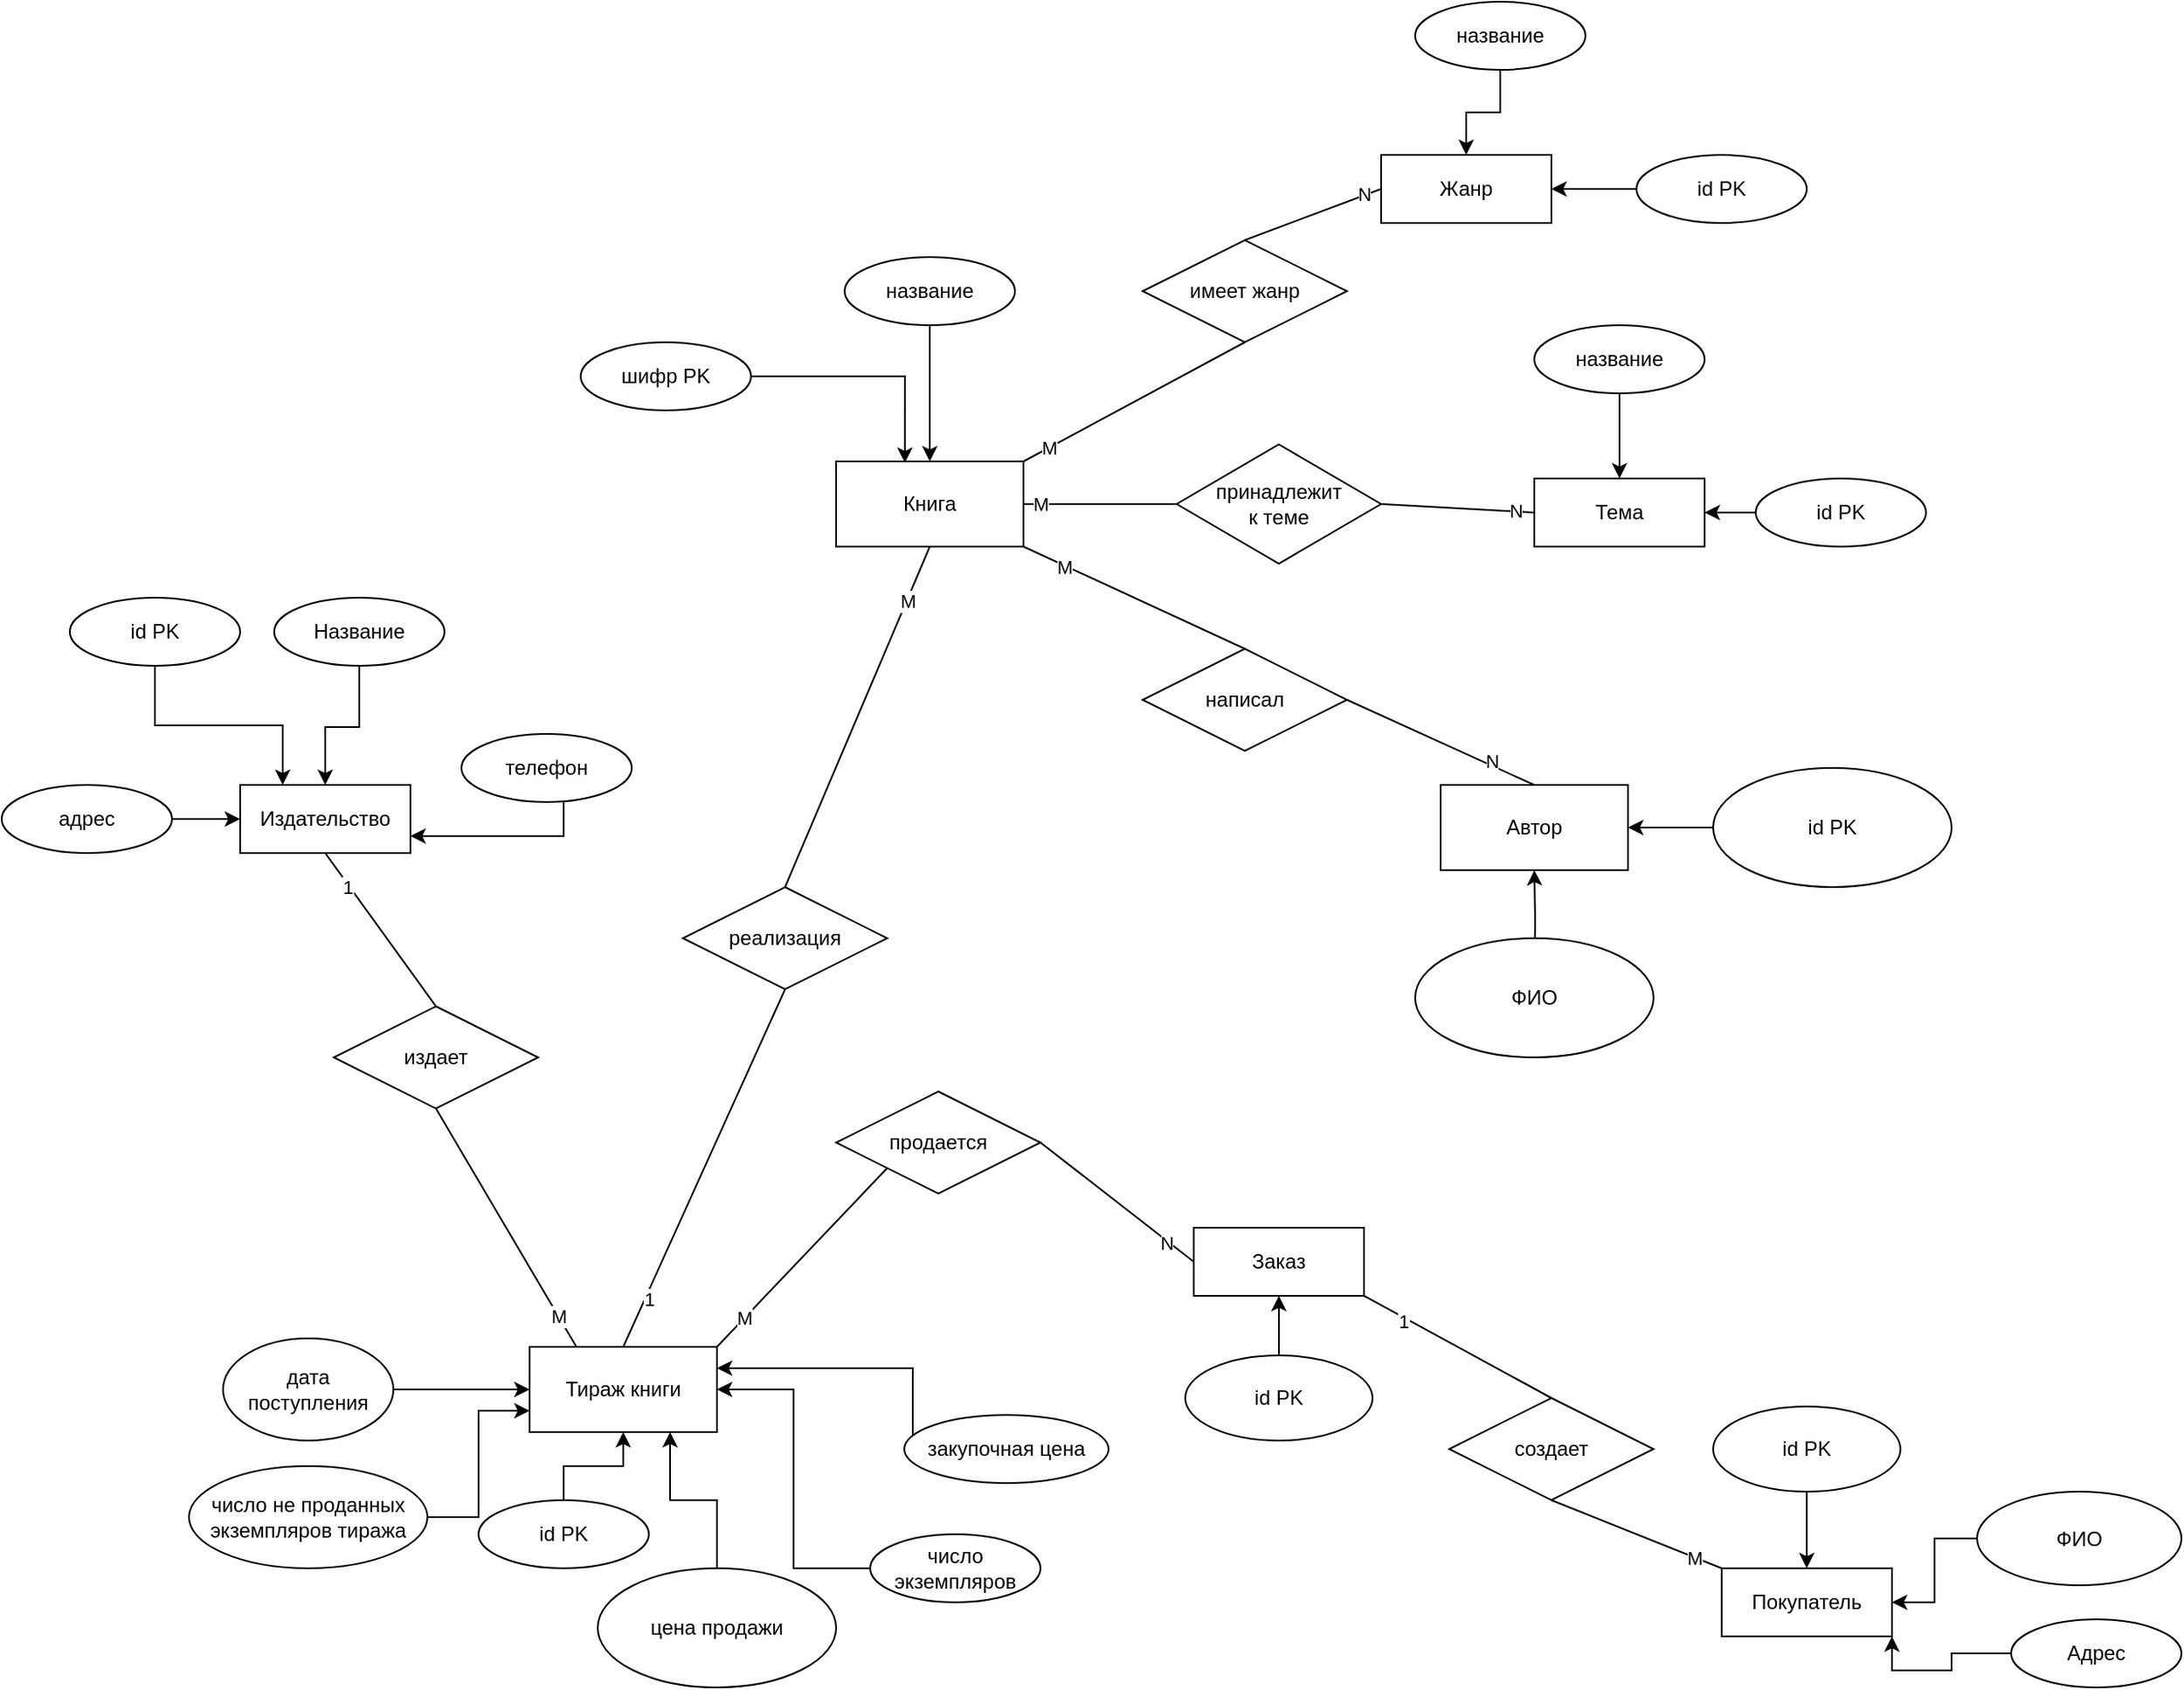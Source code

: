<mxfile version="28.1.2">
  <diagram name="Page-1" id="4gY1-9q_Mk5y2YA-QHFZ">
    <mxGraphModel dx="1892" dy="722" grid="1" gridSize="10" guides="1" tooltips="1" connect="1" arrows="1" fold="1" page="1" pageScale="1" pageWidth="850" pageHeight="1100" math="0" shadow="0">
      <root>
        <mxCell id="0" />
        <mxCell id="1" parent="0" />
        <mxCell id="9Se3oxlIsE2VvD1E5Tmt-3" value="Книга" style="html=1;whiteSpace=wrap;" parent="1" vertex="1">
          <mxGeometry x="210" y="360" width="110" height="50" as="geometry" />
        </mxCell>
        <mxCell id="9Se3oxlIsE2VvD1E5Tmt-8" value="шифр PK" style="ellipse;whiteSpace=wrap;html=1;" parent="1" vertex="1">
          <mxGeometry x="60" y="290" width="100" height="40" as="geometry" />
        </mxCell>
        <mxCell id="9Se3oxlIsE2VvD1E5Tmt-14" style="edgeStyle=orthogonalEdgeStyle;rounded=0;orthogonalLoop=1;jettySize=auto;html=1;entryX=0.5;entryY=0;entryDx=0;entryDy=0;" parent="1" source="9Se3oxlIsE2VvD1E5Tmt-11" target="9Se3oxlIsE2VvD1E5Tmt-3" edge="1">
          <mxGeometry relative="1" as="geometry" />
        </mxCell>
        <mxCell id="9Se3oxlIsE2VvD1E5Tmt-11" value="название" style="ellipse;whiteSpace=wrap;html=1;" parent="1" vertex="1">
          <mxGeometry x="215" y="240" width="100" height="40" as="geometry" />
        </mxCell>
        <mxCell id="9Se3oxlIsE2VvD1E5Tmt-16" style="edgeStyle=orthogonalEdgeStyle;rounded=0;orthogonalLoop=1;jettySize=auto;html=1;entryX=0.367;entryY=0.016;entryDx=0;entryDy=0;entryPerimeter=0;" parent="1" source="9Se3oxlIsE2VvD1E5Tmt-8" target="9Se3oxlIsE2VvD1E5Tmt-3" edge="1">
          <mxGeometry relative="1" as="geometry">
            <Array as="points">
              <mxPoint x="250" y="310" />
            </Array>
          </mxGeometry>
        </mxCell>
        <mxCell id="9Se3oxlIsE2VvD1E5Tmt-17" value="Тираж книги" style="html=1;whiteSpace=wrap;" parent="1" vertex="1">
          <mxGeometry x="30" y="880" width="110" height="50" as="geometry" />
        </mxCell>
        <mxCell id="9Se3oxlIsE2VvD1E5Tmt-26" style="edgeStyle=orthogonalEdgeStyle;rounded=0;orthogonalLoop=1;jettySize=auto;html=1;entryX=0;entryY=0.5;entryDx=0;entryDy=0;" parent="1" source="9Se3oxlIsE2VvD1E5Tmt-18" target="9Se3oxlIsE2VvD1E5Tmt-17" edge="1">
          <mxGeometry relative="1" as="geometry" />
        </mxCell>
        <mxCell id="9Se3oxlIsE2VvD1E5Tmt-18" value="дата поступления" style="ellipse;whiteSpace=wrap;html=1;" parent="1" vertex="1">
          <mxGeometry x="-150" y="875" width="100" height="60" as="geometry" />
        </mxCell>
        <mxCell id="9Se3oxlIsE2VvD1E5Tmt-29" style="edgeStyle=orthogonalEdgeStyle;rounded=0;orthogonalLoop=1;jettySize=auto;html=1;entryX=1;entryY=0.25;entryDx=0;entryDy=0;" parent="1" source="9Se3oxlIsE2VvD1E5Tmt-20" target="9Se3oxlIsE2VvD1E5Tmt-17" edge="1">
          <mxGeometry relative="1" as="geometry">
            <Array as="points">
              <mxPoint x="255" y="892" />
            </Array>
          </mxGeometry>
        </mxCell>
        <mxCell id="9Se3oxlIsE2VvD1E5Tmt-20" value="закупочная цена" style="ellipse;whiteSpace=wrap;html=1;" parent="1" vertex="1">
          <mxGeometry x="250" y="920" width="120" height="40" as="geometry" />
        </mxCell>
        <mxCell id="9Se3oxlIsE2VvD1E5Tmt-23" style="edgeStyle=orthogonalEdgeStyle;rounded=0;orthogonalLoop=1;jettySize=auto;html=1;entryX=1;entryY=0.5;entryDx=0;entryDy=0;" parent="1" source="9Se3oxlIsE2VvD1E5Tmt-21" target="9Se3oxlIsE2VvD1E5Tmt-17" edge="1">
          <mxGeometry relative="1" as="geometry" />
        </mxCell>
        <mxCell id="9Se3oxlIsE2VvD1E5Tmt-21" value="число экземпляров" style="ellipse;whiteSpace=wrap;html=1;" parent="1" vertex="1">
          <mxGeometry x="230" y="990" width="100" height="40" as="geometry" />
        </mxCell>
        <mxCell id="9Se3oxlIsE2VvD1E5Tmt-27" style="edgeStyle=orthogonalEdgeStyle;rounded=0;orthogonalLoop=1;jettySize=auto;html=1;entryX=0;entryY=0.75;entryDx=0;entryDy=0;" parent="1" source="9Se3oxlIsE2VvD1E5Tmt-22" target="9Se3oxlIsE2VvD1E5Tmt-17" edge="1">
          <mxGeometry relative="1" as="geometry" />
        </mxCell>
        <mxCell id="9Se3oxlIsE2VvD1E5Tmt-22" value="число не проданных экземпляров тиража" style="ellipse;whiteSpace=wrap;html=1;" parent="1" vertex="1">
          <mxGeometry x="-170" y="950" width="140" height="60" as="geometry" />
        </mxCell>
        <mxCell id="9Se3oxlIsE2VvD1E5Tmt-36" value="реализация" style="shape=rhombus;perimeter=rhombusPerimeter;whiteSpace=wrap;html=1;align=center;" parent="1" vertex="1">
          <mxGeometry x="120" y="610" width="120" height="60" as="geometry" />
        </mxCell>
        <mxCell id="9Se3oxlIsE2VvD1E5Tmt-47" value="" style="endArrow=none;html=1;rounded=0;exitX=0.5;exitY=1;exitDx=0;exitDy=0;entryX=0.5;entryY=0;entryDx=0;entryDy=0;" parent="1" source="9Se3oxlIsE2VvD1E5Tmt-3" target="9Se3oxlIsE2VvD1E5Tmt-36" edge="1">
          <mxGeometry relative="1" as="geometry">
            <mxPoint x="160" y="480" as="sourcePoint" />
            <mxPoint x="320" y="480" as="targetPoint" />
          </mxGeometry>
        </mxCell>
        <mxCell id="9Se3oxlIsE2VvD1E5Tmt-49" value="M" style="edgeLabel;html=1;align=center;verticalAlign=middle;resizable=0;points=[];" parent="9Se3oxlIsE2VvD1E5Tmt-47" vertex="1" connectable="0">
          <mxGeometry x="-0.678" relative="1" as="geometry">
            <mxPoint as="offset" />
          </mxGeometry>
        </mxCell>
        <mxCell id="9Se3oxlIsE2VvD1E5Tmt-48" value="" style="endArrow=none;html=1;rounded=0;entryX=0.5;entryY=1;entryDx=0;entryDy=0;exitX=0.5;exitY=0;exitDx=0;exitDy=0;" parent="1" source="9Se3oxlIsE2VvD1E5Tmt-17" target="9Se3oxlIsE2VvD1E5Tmt-36" edge="1">
          <mxGeometry relative="1" as="geometry">
            <mxPoint x="10" y="790" as="sourcePoint" />
            <mxPoint x="170" y="790" as="targetPoint" />
          </mxGeometry>
        </mxCell>
        <mxCell id="9Se3oxlIsE2VvD1E5Tmt-51" value="1" style="edgeLabel;html=1;align=center;verticalAlign=middle;resizable=0;points=[];" parent="9Se3oxlIsE2VvD1E5Tmt-48" vertex="1" connectable="0">
          <mxGeometry x="-0.727" y="-1" relative="1" as="geometry">
            <mxPoint x="1" as="offset" />
          </mxGeometry>
        </mxCell>
        <mxCell id="9Se3oxlIsE2VvD1E5Tmt-52" value="Тема" style="whiteSpace=wrap;html=1;align=center;" parent="1" vertex="1">
          <mxGeometry x="620" y="370" width="100" height="40" as="geometry" />
        </mxCell>
        <mxCell id="9Se3oxlIsE2VvD1E5Tmt-53" value="принадлежит&lt;div&gt;к теме&lt;/div&gt;" style="shape=rhombus;perimeter=rhombusPerimeter;whiteSpace=wrap;html=1;align=center;" parent="1" vertex="1">
          <mxGeometry x="410" y="350" width="120" height="70" as="geometry" />
        </mxCell>
        <mxCell id="9Se3oxlIsE2VvD1E5Tmt-55" value="" style="endArrow=none;html=1;rounded=0;exitX=1;exitY=0.5;exitDx=0;exitDy=0;entryX=0;entryY=0.5;entryDx=0;entryDy=0;" parent="1" source="9Se3oxlIsE2VvD1E5Tmt-3" target="9Se3oxlIsE2VvD1E5Tmt-53" edge="1">
          <mxGeometry relative="1" as="geometry">
            <mxPoint x="280" y="480" as="sourcePoint" />
            <mxPoint x="440" y="480" as="targetPoint" />
          </mxGeometry>
        </mxCell>
        <mxCell id="9Se3oxlIsE2VvD1E5Tmt-57" value="M" style="edgeLabel;html=1;align=center;verticalAlign=middle;resizable=0;points=[];" parent="9Se3oxlIsE2VvD1E5Tmt-55" vertex="1" connectable="0">
          <mxGeometry x="-0.774" relative="1" as="geometry">
            <mxPoint as="offset" />
          </mxGeometry>
        </mxCell>
        <mxCell id="9Se3oxlIsE2VvD1E5Tmt-56" value="" style="endArrow=none;html=1;rounded=0;exitX=1;exitY=0.5;exitDx=0;exitDy=0;entryX=0;entryY=0.5;entryDx=0;entryDy=0;" parent="1" source="9Se3oxlIsE2VvD1E5Tmt-53" target="9Se3oxlIsE2VvD1E5Tmt-52" edge="1">
          <mxGeometry relative="1" as="geometry">
            <mxPoint x="420" y="460" as="sourcePoint" />
            <mxPoint x="580" y="460" as="targetPoint" />
          </mxGeometry>
        </mxCell>
        <mxCell id="9Se3oxlIsE2VvD1E5Tmt-58" value="N" style="edgeLabel;html=1;align=center;verticalAlign=middle;resizable=0;points=[];" parent="9Se3oxlIsE2VvD1E5Tmt-56" vertex="1" connectable="0">
          <mxGeometry x="0.755" y="1" relative="1" as="geometry">
            <mxPoint as="offset" />
          </mxGeometry>
        </mxCell>
        <mxCell id="9Se3oxlIsE2VvD1E5Tmt-60" style="edgeStyle=orthogonalEdgeStyle;rounded=0;orthogonalLoop=1;jettySize=auto;html=1;entryX=0.5;entryY=0;entryDx=0;entryDy=0;" parent="1" source="9Se3oxlIsE2VvD1E5Tmt-59" target="9Se3oxlIsE2VvD1E5Tmt-52" edge="1">
          <mxGeometry relative="1" as="geometry" />
        </mxCell>
        <mxCell id="9Se3oxlIsE2VvD1E5Tmt-59" value="название" style="ellipse;whiteSpace=wrap;html=1;align=center;" parent="1" vertex="1">
          <mxGeometry x="620" y="280" width="100" height="40" as="geometry" />
        </mxCell>
        <mxCell id="9Se3oxlIsE2VvD1E5Tmt-62" style="edgeStyle=orthogonalEdgeStyle;rounded=0;orthogonalLoop=1;jettySize=auto;html=1;entryX=1;entryY=0.5;entryDx=0;entryDy=0;" parent="1" source="9Se3oxlIsE2VvD1E5Tmt-61" target="9Se3oxlIsE2VvD1E5Tmt-52" edge="1">
          <mxGeometry relative="1" as="geometry" />
        </mxCell>
        <mxCell id="9Se3oxlIsE2VvD1E5Tmt-61" value="id PK" style="ellipse;whiteSpace=wrap;html=1;align=center;" parent="1" vertex="1">
          <mxGeometry x="750" y="370" width="100" height="40" as="geometry" />
        </mxCell>
        <mxCell id="9Se3oxlIsE2VvD1E5Tmt-67" style="edgeStyle=orthogonalEdgeStyle;rounded=0;orthogonalLoop=1;jettySize=auto;html=1;entryX=0.5;entryY=1;entryDx=0;entryDy=0;" parent="1" source="9Se3oxlIsE2VvD1E5Tmt-66" target="9Se3oxlIsE2VvD1E5Tmt-17" edge="1">
          <mxGeometry relative="1" as="geometry" />
        </mxCell>
        <mxCell id="9Se3oxlIsE2VvD1E5Tmt-66" value="id PK" style="ellipse;whiteSpace=wrap;html=1;align=center;" parent="1" vertex="1">
          <mxGeometry y="970" width="100" height="40" as="geometry" />
        </mxCell>
        <mxCell id="W8SGmFH3baPtPfJe9Yov-1" value="Автор" style="html=1;whiteSpace=wrap;" parent="1" vertex="1">
          <mxGeometry x="565" y="550" width="110" height="50" as="geometry" />
        </mxCell>
        <mxCell id="W8SGmFH3baPtPfJe9Yov-4" style="edgeStyle=orthogonalEdgeStyle;rounded=0;orthogonalLoop=1;jettySize=auto;html=1;entryX=0.5;entryY=1;entryDx=0;entryDy=0;" parent="1" target="W8SGmFH3baPtPfJe9Yov-1" edge="1">
          <mxGeometry relative="1" as="geometry">
            <mxPoint x="620" y="660.0" as="sourcePoint" />
          </mxGeometry>
        </mxCell>
        <mxCell id="W8SGmFH3baPtPfJe9Yov-2" value="ФИО" style="ellipse;whiteSpace=wrap;html=1;" parent="1" vertex="1">
          <mxGeometry x="550" y="640" width="140" height="70" as="geometry" />
        </mxCell>
        <mxCell id="W8SGmFH3baPtPfJe9Yov-5" style="edgeStyle=orthogonalEdgeStyle;rounded=0;orthogonalLoop=1;jettySize=auto;html=1;entryX=1;entryY=0.5;entryDx=0;entryDy=0;" parent="1" source="W8SGmFH3baPtPfJe9Yov-3" target="W8SGmFH3baPtPfJe9Yov-1" edge="1">
          <mxGeometry relative="1" as="geometry" />
        </mxCell>
        <mxCell id="W8SGmFH3baPtPfJe9Yov-3" value="id PK" style="ellipse;whiteSpace=wrap;html=1;" parent="1" vertex="1">
          <mxGeometry x="725" y="540" width="140" height="70" as="geometry" />
        </mxCell>
        <mxCell id="W8SGmFH3baPtPfJe9Yov-11" value="написал" style="shape=rhombus;perimeter=rhombusPerimeter;whiteSpace=wrap;html=1;align=center;" parent="1" vertex="1">
          <mxGeometry x="390" y="470" width="120" height="60" as="geometry" />
        </mxCell>
        <mxCell id="W8SGmFH3baPtPfJe9Yov-12" value="" style="endArrow=none;html=1;rounded=0;exitX=1;exitY=1;exitDx=0;exitDy=0;entryX=0.5;entryY=0;entryDx=0;entryDy=0;" parent="1" source="9Se3oxlIsE2VvD1E5Tmt-3" target="W8SGmFH3baPtPfJe9Yov-11" edge="1">
          <mxGeometry relative="1" as="geometry">
            <mxPoint x="420" y="610" as="sourcePoint" />
            <mxPoint x="580" y="610" as="targetPoint" />
          </mxGeometry>
        </mxCell>
        <mxCell id="W8SGmFH3baPtPfJe9Yov-13" value="M" style="edgeLabel;html=1;align=center;verticalAlign=middle;resizable=0;points=[];" parent="W8SGmFH3baPtPfJe9Yov-12" vertex="1" connectable="0">
          <mxGeometry x="-0.638" y="-1" relative="1" as="geometry">
            <mxPoint x="1" as="offset" />
          </mxGeometry>
        </mxCell>
        <mxCell id="W8SGmFH3baPtPfJe9Yov-14" value="" style="endArrow=none;html=1;rounded=0;exitX=1;exitY=0.5;exitDx=0;exitDy=0;entryX=0.5;entryY=0;entryDx=0;entryDy=0;" parent="1" source="W8SGmFH3baPtPfJe9Yov-11" target="W8SGmFH3baPtPfJe9Yov-1" edge="1">
          <mxGeometry relative="1" as="geometry">
            <mxPoint x="445" y="620" as="sourcePoint" />
            <mxPoint x="605" y="620" as="targetPoint" />
          </mxGeometry>
        </mxCell>
        <mxCell id="W8SGmFH3baPtPfJe9Yov-15" value="N" style="edgeLabel;html=1;align=center;verticalAlign=middle;resizable=0;points=[];" parent="W8SGmFH3baPtPfJe9Yov-14" vertex="1" connectable="0">
          <mxGeometry x="0.521" y="3" relative="1" as="geometry">
            <mxPoint as="offset" />
          </mxGeometry>
        </mxCell>
        <mxCell id="W8SGmFH3baPtPfJe9Yov-16" value="Издательство" style="whiteSpace=wrap;html=1;align=center;" parent="1" vertex="1">
          <mxGeometry x="-140" y="550" width="100" height="40" as="geometry" />
        </mxCell>
        <mxCell id="W8SGmFH3baPtPfJe9Yov-29" style="edgeStyle=orthogonalEdgeStyle;rounded=0;orthogonalLoop=1;jettySize=auto;html=1;entryX=0.25;entryY=0;entryDx=0;entryDy=0;" parent="1" source="W8SGmFH3baPtPfJe9Yov-17" target="W8SGmFH3baPtPfJe9Yov-16" edge="1">
          <mxGeometry relative="1" as="geometry" />
        </mxCell>
        <mxCell id="W8SGmFH3baPtPfJe9Yov-17" value="id PK" style="ellipse;whiteSpace=wrap;html=1;align=center;" parent="1" vertex="1">
          <mxGeometry x="-240" y="440" width="100" height="40" as="geometry" />
        </mxCell>
        <mxCell id="W8SGmFH3baPtPfJe9Yov-20" style="edgeStyle=orthogonalEdgeStyle;rounded=0;orthogonalLoop=1;jettySize=auto;html=1;" parent="1" source="W8SGmFH3baPtPfJe9Yov-19" target="W8SGmFH3baPtPfJe9Yov-16" edge="1">
          <mxGeometry relative="1" as="geometry">
            <Array as="points">
              <mxPoint x="-70" y="516" />
              <mxPoint x="-90" y="516" />
            </Array>
          </mxGeometry>
        </mxCell>
        <mxCell id="W8SGmFH3baPtPfJe9Yov-19" value="Название" style="ellipse;whiteSpace=wrap;html=1;align=center;" parent="1" vertex="1">
          <mxGeometry x="-120" y="440" width="100" height="40" as="geometry" />
        </mxCell>
        <mxCell id="W8SGmFH3baPtPfJe9Yov-22" style="edgeStyle=orthogonalEdgeStyle;rounded=0;orthogonalLoop=1;jettySize=auto;html=1;" parent="1" source="W8SGmFH3baPtPfJe9Yov-21" target="W8SGmFH3baPtPfJe9Yov-16" edge="1">
          <mxGeometry relative="1" as="geometry" />
        </mxCell>
        <mxCell id="W8SGmFH3baPtPfJe9Yov-21" value="адрес" style="ellipse;whiteSpace=wrap;html=1;align=center;" parent="1" vertex="1">
          <mxGeometry x="-280" y="550" width="100" height="40" as="geometry" />
        </mxCell>
        <mxCell id="W8SGmFH3baPtPfJe9Yov-23" value="издает" style="shape=rhombus;perimeter=rhombusPerimeter;whiteSpace=wrap;html=1;align=center;" parent="1" vertex="1">
          <mxGeometry x="-85" y="680" width="120" height="60" as="geometry" />
        </mxCell>
        <mxCell id="W8SGmFH3baPtPfJe9Yov-24" value="" style="endArrow=none;html=1;rounded=0;exitX=0.5;exitY=1;exitDx=0;exitDy=0;entryX=0.5;entryY=0;entryDx=0;entryDy=0;" parent="1" source="W8SGmFH3baPtPfJe9Yov-16" target="W8SGmFH3baPtPfJe9Yov-23" edge="1">
          <mxGeometry relative="1" as="geometry">
            <mxPoint x="250" y="640" as="sourcePoint" />
            <mxPoint x="410" y="640" as="targetPoint" />
          </mxGeometry>
        </mxCell>
        <mxCell id="W8SGmFH3baPtPfJe9Yov-27" value="1" style="edgeLabel;html=1;align=center;verticalAlign=middle;resizable=0;points=[];" parent="W8SGmFH3baPtPfJe9Yov-24" vertex="1" connectable="0">
          <mxGeometry x="-0.581" y="-1" relative="1" as="geometry">
            <mxPoint as="offset" />
          </mxGeometry>
        </mxCell>
        <mxCell id="W8SGmFH3baPtPfJe9Yov-25" value="" style="endArrow=none;html=1;rounded=0;exitX=0.5;exitY=1;exitDx=0;exitDy=0;entryX=0.25;entryY=0;entryDx=0;entryDy=0;" parent="1" source="W8SGmFH3baPtPfJe9Yov-23" target="9Se3oxlIsE2VvD1E5Tmt-17" edge="1">
          <mxGeometry relative="1" as="geometry">
            <mxPoint x="250" y="640" as="sourcePoint" />
            <mxPoint x="410" y="640" as="targetPoint" />
          </mxGeometry>
        </mxCell>
        <mxCell id="W8SGmFH3baPtPfJe9Yov-26" value="M" style="edgeLabel;html=1;align=center;verticalAlign=middle;resizable=0;points=[];" parent="W8SGmFH3baPtPfJe9Yov-25" vertex="1" connectable="0">
          <mxGeometry x="0.737" relative="1" as="geometry">
            <mxPoint as="offset" />
          </mxGeometry>
        </mxCell>
        <mxCell id="W8SGmFH3baPtPfJe9Yov-30" style="edgeStyle=orthogonalEdgeStyle;rounded=0;orthogonalLoop=1;jettySize=auto;html=1;entryX=1;entryY=0.75;entryDx=0;entryDy=0;" parent="1" source="W8SGmFH3baPtPfJe9Yov-28" target="W8SGmFH3baPtPfJe9Yov-16" edge="1">
          <mxGeometry relative="1" as="geometry">
            <Array as="points">
              <mxPoint x="50" y="580" />
            </Array>
          </mxGeometry>
        </mxCell>
        <mxCell id="W8SGmFH3baPtPfJe9Yov-28" value="телефон" style="ellipse;whiteSpace=wrap;html=1;align=center;" parent="1" vertex="1">
          <mxGeometry x="-10" y="520" width="100" height="40" as="geometry" />
        </mxCell>
        <mxCell id="cuhkvLwkdtvA_Xsvxnh1-2" style="edgeStyle=orthogonalEdgeStyle;rounded=0;orthogonalLoop=1;jettySize=auto;html=1;entryX=0.75;entryY=1;entryDx=0;entryDy=0;" parent="1" source="cuhkvLwkdtvA_Xsvxnh1-1" target="9Se3oxlIsE2VvD1E5Tmt-17" edge="1">
          <mxGeometry relative="1" as="geometry" />
        </mxCell>
        <mxCell id="cuhkvLwkdtvA_Xsvxnh1-1" value="цена продажи" style="ellipse;whiteSpace=wrap;html=1;" parent="1" vertex="1">
          <mxGeometry x="70" y="1010" width="140" height="70" as="geometry" />
        </mxCell>
        <mxCell id="TmfHrnBX4bweccH5hzlP-1" value="Жанр" style="whiteSpace=wrap;html=1;align=center;" parent="1" vertex="1">
          <mxGeometry x="530" y="180" width="100" height="40" as="geometry" />
        </mxCell>
        <mxCell id="TmfHrnBX4bweccH5hzlP-2" value="имеет жанр" style="shape=rhombus;perimeter=rhombusPerimeter;whiteSpace=wrap;html=1;align=center;direction=north;" parent="1" vertex="1">
          <mxGeometry x="390" y="230" width="120" height="60" as="geometry" />
        </mxCell>
        <mxCell id="TmfHrnBX4bweccH5hzlP-3" value="" style="endArrow=none;html=1;rounded=0;exitX=1;exitY=0.5;exitDx=0;exitDy=0;entryX=0;entryY=0.5;entryDx=0;entryDy=0;" parent="1" source="TmfHrnBX4bweccH5hzlP-2" target="TmfHrnBX4bweccH5hzlP-1" edge="1">
          <mxGeometry relative="1" as="geometry">
            <mxPoint x="350" y="270" as="sourcePoint" />
            <mxPoint x="510" y="270" as="targetPoint" />
          </mxGeometry>
        </mxCell>
        <mxCell id="TmfHrnBX4bweccH5hzlP-4" value="N" style="edgeLabel;html=1;align=center;verticalAlign=middle;resizable=0;points=[];" parent="TmfHrnBX4bweccH5hzlP-3" vertex="1" connectable="0">
          <mxGeometry x="0.755" y="1" relative="1" as="geometry">
            <mxPoint as="offset" />
          </mxGeometry>
        </mxCell>
        <mxCell id="TmfHrnBX4bweccH5hzlP-5" style="edgeStyle=orthogonalEdgeStyle;rounded=0;orthogonalLoop=1;jettySize=auto;html=1;entryX=0.5;entryY=0;entryDx=0;entryDy=0;" parent="1" source="TmfHrnBX4bweccH5hzlP-6" target="TmfHrnBX4bweccH5hzlP-1" edge="1">
          <mxGeometry relative="1" as="geometry" />
        </mxCell>
        <mxCell id="TmfHrnBX4bweccH5hzlP-6" value="название" style="ellipse;whiteSpace=wrap;html=1;align=center;" parent="1" vertex="1">
          <mxGeometry x="550" y="90" width="100" height="40" as="geometry" />
        </mxCell>
        <mxCell id="TmfHrnBX4bweccH5hzlP-7" style="edgeStyle=orthogonalEdgeStyle;rounded=0;orthogonalLoop=1;jettySize=auto;html=1;entryX=1;entryY=0.5;entryDx=0;entryDy=0;" parent="1" source="TmfHrnBX4bweccH5hzlP-8" target="TmfHrnBX4bweccH5hzlP-1" edge="1">
          <mxGeometry relative="1" as="geometry" />
        </mxCell>
        <mxCell id="TmfHrnBX4bweccH5hzlP-8" value="id PK" style="ellipse;whiteSpace=wrap;html=1;align=center;" parent="1" vertex="1">
          <mxGeometry x="680" y="180" width="100" height="40" as="geometry" />
        </mxCell>
        <mxCell id="TmfHrnBX4bweccH5hzlP-9" value="" style="endArrow=none;html=1;rounded=0;exitX=1;exitY=0;exitDx=0;exitDy=0;entryX=0;entryY=0.5;entryDx=0;entryDy=0;" parent="1" source="9Se3oxlIsE2VvD1E5Tmt-3" target="TmfHrnBX4bweccH5hzlP-2" edge="1">
          <mxGeometry relative="1" as="geometry">
            <mxPoint x="360" y="310" as="sourcePoint" />
            <mxPoint x="450" y="315" as="targetPoint" />
          </mxGeometry>
        </mxCell>
        <mxCell id="TmfHrnBX4bweccH5hzlP-10" value="M" style="edgeLabel;html=1;align=center;verticalAlign=middle;resizable=0;points=[];" parent="TmfHrnBX4bweccH5hzlP-9" vertex="1" connectable="0">
          <mxGeometry x="-0.774" relative="1" as="geometry">
            <mxPoint as="offset" />
          </mxGeometry>
        </mxCell>
        <mxCell id="6Ank3q57ABnUUZoKMcUR-1" value="Заказ" style="whiteSpace=wrap;html=1;align=center;" parent="1" vertex="1">
          <mxGeometry x="420" y="810" width="100" height="40" as="geometry" />
        </mxCell>
        <mxCell id="6Ank3q57ABnUUZoKMcUR-2" value="продается" style="shape=rhombus;perimeter=rhombusPerimeter;whiteSpace=wrap;html=1;align=center;" parent="1" vertex="1">
          <mxGeometry x="210" y="730" width="120" height="60" as="geometry" />
        </mxCell>
        <mxCell id="6Ank3q57ABnUUZoKMcUR-3" value="" style="endArrow=none;html=1;rounded=0;exitX=1;exitY=0;exitDx=0;exitDy=0;entryX=0;entryY=1;entryDx=0;entryDy=0;" parent="1" source="9Se3oxlIsE2VvD1E5Tmt-17" target="6Ank3q57ABnUUZoKMcUR-2" edge="1">
          <mxGeometry relative="1" as="geometry">
            <mxPoint x="255" y="840" as="sourcePoint" />
            <mxPoint x="170" y="1040" as="targetPoint" />
          </mxGeometry>
        </mxCell>
        <mxCell id="6Ank3q57ABnUUZoKMcUR-4" value="M" style="edgeLabel;html=1;align=center;verticalAlign=middle;resizable=0;points=[];" parent="6Ank3q57ABnUUZoKMcUR-3" vertex="1" connectable="0">
          <mxGeometry x="-0.678" relative="1" as="geometry">
            <mxPoint as="offset" />
          </mxGeometry>
        </mxCell>
        <mxCell id="6Ank3q57ABnUUZoKMcUR-5" value="" style="endArrow=none;html=1;rounded=0;exitX=1;exitY=0.5;exitDx=0;exitDy=0;entryX=0;entryY=0.5;entryDx=0;entryDy=0;" parent="1" source="6Ank3q57ABnUUZoKMcUR-2" target="6Ank3q57ABnUUZoKMcUR-1" edge="1">
          <mxGeometry relative="1" as="geometry">
            <mxPoint x="625" y="870" as="sourcePoint" />
            <mxPoint x="540" y="1070" as="targetPoint" />
          </mxGeometry>
        </mxCell>
        <mxCell id="6Ank3q57ABnUUZoKMcUR-15" value="N" style="edgeLabel;html=1;align=center;verticalAlign=middle;resizable=0;points=[];" parent="6Ank3q57ABnUUZoKMcUR-5" vertex="1" connectable="0">
          <mxGeometry x="0.665" y="-2" relative="1" as="geometry">
            <mxPoint y="-1" as="offset" />
          </mxGeometry>
        </mxCell>
        <mxCell id="6Ank3q57ABnUUZoKMcUR-8" value="Покупатель" style="whiteSpace=wrap;html=1;align=center;" parent="1" vertex="1">
          <mxGeometry x="730" y="1010" width="100" height="40" as="geometry" />
        </mxCell>
        <mxCell id="6Ank3q57ABnUUZoKMcUR-9" value="создает" style="shape=rhombus;perimeter=rhombusPerimeter;whiteSpace=wrap;html=1;align=center;" parent="1" vertex="1">
          <mxGeometry x="570" y="910" width="120" height="60" as="geometry" />
        </mxCell>
        <mxCell id="6Ank3q57ABnUUZoKMcUR-10" value="" style="endArrow=none;html=1;rounded=0;exitX=0;exitY=0;exitDx=0;exitDy=0;entryX=0.5;entryY=1;entryDx=0;entryDy=0;" parent="1" source="6Ank3q57ABnUUZoKMcUR-8" target="6Ank3q57ABnUUZoKMcUR-9" edge="1">
          <mxGeometry relative="1" as="geometry">
            <mxPoint x="550" y="890" as="sourcePoint" />
            <mxPoint x="640" y="960" as="targetPoint" />
          </mxGeometry>
        </mxCell>
        <mxCell id="6Ank3q57ABnUUZoKMcUR-11" value="M" style="edgeLabel;html=1;align=center;verticalAlign=middle;resizable=0;points=[];" parent="6Ank3q57ABnUUZoKMcUR-10" vertex="1" connectable="0">
          <mxGeometry x="-0.678" relative="1" as="geometry">
            <mxPoint as="offset" />
          </mxGeometry>
        </mxCell>
        <mxCell id="6Ank3q57ABnUUZoKMcUR-12" value="" style="endArrow=none;html=1;rounded=0;exitX=0.5;exitY=0;exitDx=0;exitDy=0;entryX=1;entryY=1;entryDx=0;entryDy=0;" parent="1" source="6Ank3q57ABnUUZoKMcUR-9" target="6Ank3q57ABnUUZoKMcUR-1" edge="1">
          <mxGeometry relative="1" as="geometry">
            <mxPoint x="620" y="940" as="sourcePoint" />
            <mxPoint x="520" y="900" as="targetPoint" />
          </mxGeometry>
        </mxCell>
        <mxCell id="6Ank3q57ABnUUZoKMcUR-14" value="1" style="edgeLabel;html=1;align=center;verticalAlign=middle;resizable=0;points=[];" parent="6Ank3q57ABnUUZoKMcUR-12" vertex="1" connectable="0">
          <mxGeometry x="0.573" y="2" relative="1" as="geometry">
            <mxPoint as="offset" />
          </mxGeometry>
        </mxCell>
        <mxCell id="6Ank3q57ABnUUZoKMcUR-17" style="edgeStyle=orthogonalEdgeStyle;rounded=0;orthogonalLoop=1;jettySize=auto;html=1;entryX=0.5;entryY=1;entryDx=0;entryDy=0;" parent="1" source="6Ank3q57ABnUUZoKMcUR-16" target="6Ank3q57ABnUUZoKMcUR-1" edge="1">
          <mxGeometry relative="1" as="geometry" />
        </mxCell>
        <mxCell id="6Ank3q57ABnUUZoKMcUR-16" value="id PK" style="ellipse;whiteSpace=wrap;html=1;" parent="1" vertex="1">
          <mxGeometry x="415" y="885" width="110" height="50" as="geometry" />
        </mxCell>
        <mxCell id="6Ank3q57ABnUUZoKMcUR-19" style="edgeStyle=orthogonalEdgeStyle;rounded=0;orthogonalLoop=1;jettySize=auto;html=1;entryX=1;entryY=0.5;entryDx=0;entryDy=0;" parent="1" source="6Ank3q57ABnUUZoKMcUR-18" target="6Ank3q57ABnUUZoKMcUR-8" edge="1">
          <mxGeometry relative="1" as="geometry" />
        </mxCell>
        <mxCell id="6Ank3q57ABnUUZoKMcUR-18" value="ФИО" style="ellipse;whiteSpace=wrap;html=1;" parent="1" vertex="1">
          <mxGeometry x="880" y="965" width="120" height="55" as="geometry" />
        </mxCell>
        <mxCell id="6Ank3q57ABnUUZoKMcUR-21" style="edgeStyle=orthogonalEdgeStyle;rounded=0;orthogonalLoop=1;jettySize=auto;html=1;" parent="1" source="6Ank3q57ABnUUZoKMcUR-20" target="6Ank3q57ABnUUZoKMcUR-8" edge="1">
          <mxGeometry relative="1" as="geometry" />
        </mxCell>
        <mxCell id="6Ank3q57ABnUUZoKMcUR-20" value="id PK" style="ellipse;whiteSpace=wrap;html=1;" parent="1" vertex="1">
          <mxGeometry x="725" y="915" width="110" height="50" as="geometry" />
        </mxCell>
        <mxCell id="6Ank3q57ABnUUZoKMcUR-23" style="edgeStyle=orthogonalEdgeStyle;rounded=0;orthogonalLoop=1;jettySize=auto;html=1;entryX=1;entryY=1;entryDx=0;entryDy=0;" parent="1" source="6Ank3q57ABnUUZoKMcUR-22" target="6Ank3q57ABnUUZoKMcUR-8" edge="1">
          <mxGeometry relative="1" as="geometry" />
        </mxCell>
        <mxCell id="6Ank3q57ABnUUZoKMcUR-22" value="Адрес" style="ellipse;whiteSpace=wrap;html=1;align=center;" parent="1" vertex="1">
          <mxGeometry x="900" y="1040" width="100" height="40" as="geometry" />
        </mxCell>
      </root>
    </mxGraphModel>
  </diagram>
</mxfile>
